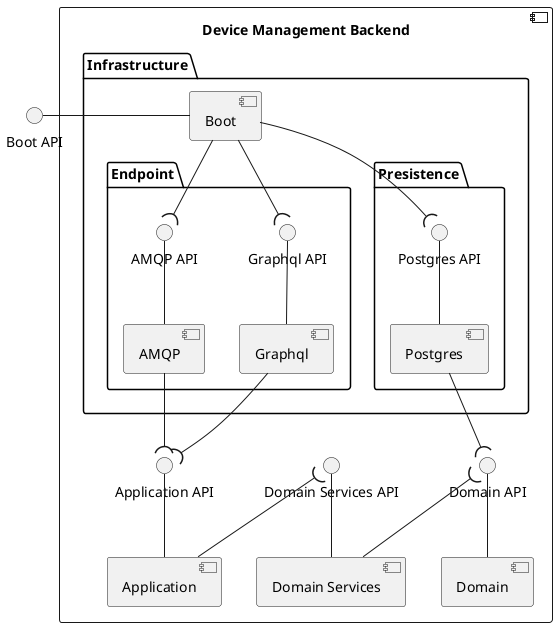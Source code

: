@startuml device-management-backend

interface "Boot API" as BOOT_API

component "Device Management Backend" {
    component "Application" as APP
    component "Domain" as DOM
    component "Domain Services" as DOM_SERV
    folder "Infrastructure" as INFRA {
        component "Boot" as BOOT
        folder "Presistence" as PERSIST {
            component "Postgres" as POSTG
            interface "Postgres API" as POSTG_API
        }
        folder "Endpoint" as ENDPOINT {
            component "Graphql" as GRAPH
            component "AMQP" as AMQP
            interface "Graphql API" as GRAPH_API
            interface "AMQP API" as AMQP_API
        }
    }

    interface "Application API" as APP_API
    interface "Domain API" as DOM_API
    interface "Domain Services API" as DOM_SERV_API

    GRAPH_API -- GRAPH
    DOM_API -- DOM
    DOM_SERV_API -- DOM_SERV

    POSTG_API -- POSTG
    AMQP_API -- AMQP
    APP_API -- APP
    BOOT_API - BOOT

    AMQP --( APP_API
    POSTG --( DOM_API
    GRAPH --( APP_API
    ' APP --( DOM_SERV_API
    DOM_SERV_API )-- APP
    DOM_API )-- DOM_SERV
    'DOM_SERV --( DOM_API
    BOOT --( GRAPH_API
    BOOT --( POSTG_API
    BOOT --( AMQP_API
}

@enduml
